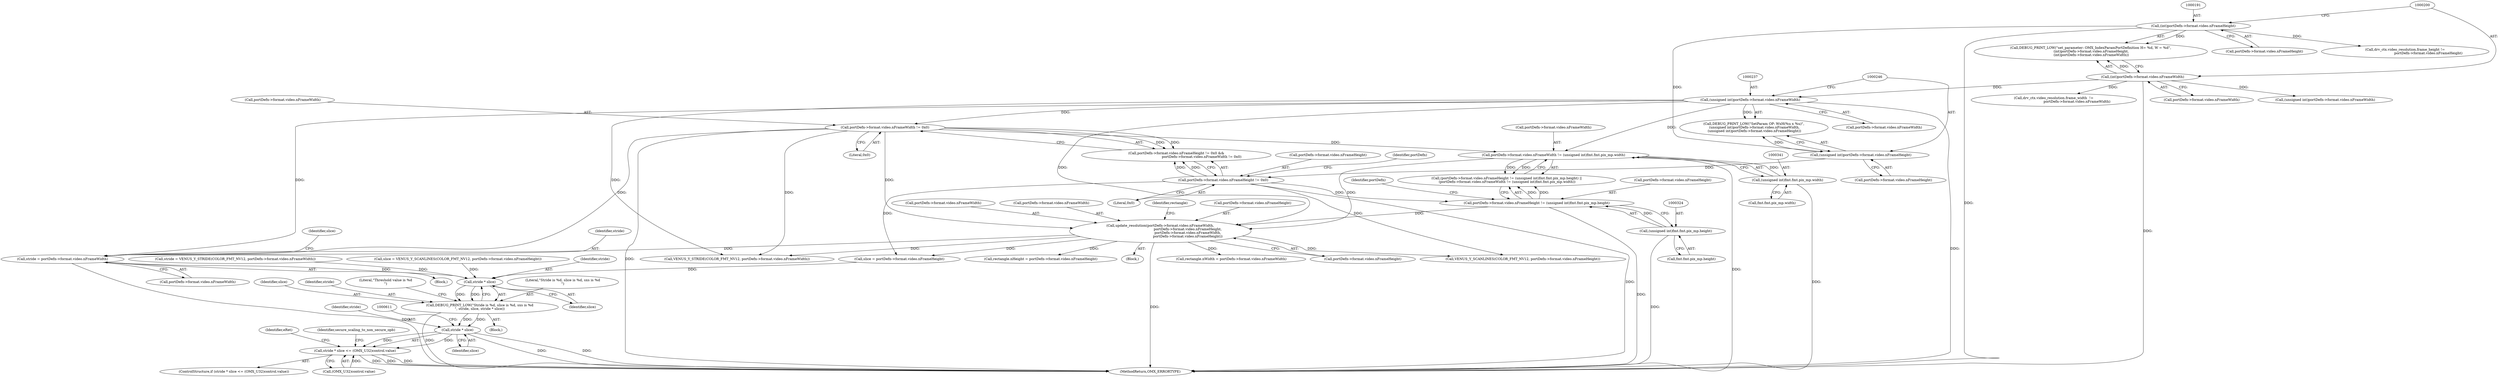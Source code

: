 digraph "0_Android_46e305be6e670a5a0041b0b4861122a0f1aabefa_2@pointer" {
"1000575" [label="(Call,stride = portDefn->format.video.nFrameWidth)"];
"1000236" [label="(Call,(unsigned int)portDefn->format.video.nFrameWidth)"];
"1000199" [label="(Call,(int)portDefn->format.video.nFrameWidth)"];
"1000265" [label="(Call,portDefn->format.video.nFrameWidth != 0x0)"];
"1000353" [label="(Call,update_resolution(portDefn->format.video.nFrameWidth,\n                                                   portDefn->format.video.nFrameHeight,\n                                                   portDefn->format.video.nFrameWidth,\n                                                   portDefn->format.video.nFrameHeight))"];
"1000332" [label="(Call,portDefn->format.video.nFrameWidth != (unsigned int)fmt.fmt.pix_mp.width)"];
"1000340" [label="(Call,(unsigned int)fmt.fmt.pix_mp.width)"];
"1000315" [label="(Call,portDefn->format.video.nFrameHeight != (unsigned int)fmt.fmt.pix_mp.height)"];
"1000256" [label="(Call,portDefn->format.video.nFrameHeight != 0x0)"];
"1000245" [label="(Call,(unsigned int)portDefn->format.video.nFrameHeight)"];
"1000190" [label="(Call,(int)portDefn->format.video.nFrameHeight)"];
"1000323" [label="(Call,(unsigned int)fmt.fmt.pix_mp.height)"];
"1000597" [label="(Call,stride * slice)"];
"1000593" [label="(Call,DEBUG_PRINT_LOW(\"Stride is %d, slice is %d, sxs is %d\n\", stride, slice, stride * slice))"];
"1000607" [label="(Call,stride * slice)"];
"1000606" [label="(Call,stride * slice <= (OMX_U32)control.value)"];
"1000605" [label="(ControlStructure,if (stride * slice <= (OMX_U32)control.value))"];
"1000255" [label="(Call,portDefn->format.video.nFrameHeight != 0x0 &&\n                                               portDefn->format.video.nFrameWidth != 0x0)"];
"1000576" [label="(Identifier,stride)"];
"1000361" [label="(Call,portDefn->format.video.nFrameHeight)"];
"1000190" [label="(Call,(int)portDefn->format.video.nFrameHeight)"];
"1000596" [label="(Identifier,slice)"];
"1000336" [label="(Identifier,portDefn)"];
"1000564" [label="(Call,VENUS_Y_SCANLINES(COLOR_FMT_NV12, portDefn->format.video.nFrameHeight))"];
"1000192" [label="(Call,portDefn->format.video.nFrameHeight)"];
"1000541" [label="(Block,)"];
"1000610" [label="(Call,(OMX_U32)control.value)"];
"1000575" [label="(Call,stride = portDefn->format.video.nFrameWidth)"];
"1000599" [label="(Identifier,slice)"];
"1000265" [label="(Call,portDefn->format.video.nFrameWidth != 0x0)"];
"1000598" [label="(Identifier,stride)"];
"1000585" [label="(Identifier,slice)"];
"1000584" [label="(Call,slice = portDefn->format.video.nFrameHeight)"];
"1000597" [label="(Call,stride * slice)"];
"1000608" [label="(Identifier,stride)"];
"1000368" [label="(Call,portDefn->format.video.nFrameWidth)"];
"1000342" [label="(Call,fmt.fmt.pix_mp.width)"];
"1000264" [label="(Literal,0x0)"];
"1000314" [label="(Call,(portDefn->format.video.nFrameHeight != (unsigned int)fmt.fmt.pix_mp.height) ||\n (portDefn->format.video.nFrameWidth != (unsigned int)fmt.fmt.pix_mp.width))"];
"1000648" [label="(Identifier,eRet)"];
"1000247" [label="(Call,portDefn->format.video.nFrameHeight)"];
"1000354" [label="(Call,portDefn->format.video.nFrameWidth)"];
"1000333" [label="(Call,portDefn->format.video.nFrameWidth)"];
"1000257" [label="(Call,portDefn->format.video.nFrameHeight)"];
"1000256" [label="(Call,portDefn->format.video.nFrameHeight != 0x0)"];
"1000269" [label="(Identifier,portDefn)"];
"1000266" [label="(Call,portDefn->format.video.nFrameWidth)"];
"1000315" [label="(Call,portDefn->format.video.nFrameHeight != (unsigned int)fmt.fmt.pix_mp.height)"];
"1000595" [label="(Identifier,stride)"];
"1000234" [label="(Call,DEBUG_PRINT_LOW(\"SetParam OP: WxH(%u x %u)\",\n (unsigned int)portDefn->format.video.nFrameWidth,\n (unsigned int)portDefn->format.video.nFrameHeight))"];
"1000606" [label="(Call,stride * slice <= (OMX_U32)control.value)"];
"1000392" [label="(Call,rectangle.nWidth = portDefn->format.video.nFrameWidth)"];
"1000609" [label="(Identifier,slice)"];
"1000601" [label="(Literal,\"Threshold value is %d\n\")"];
"1000236" [label="(Call,(unsigned int)portDefn->format.video.nFrameWidth)"];
"1000577" [label="(Call,portDefn->format.video.nFrameWidth)"];
"1000201" [label="(Call,portDefn->format.video.nFrameWidth)"];
"1001038" [label="(Call,(unsigned int)portDefn->format.video.nFrameWidth)"];
"1000375" [label="(Call,portDefn->format.video.nFrameHeight)"];
"1001009" [label="(Call,drv_ctx.video_resolution.frame_height !=\n                                           portDefn->format.video.nFrameHeight)"];
"1000593" [label="(Call,DEBUG_PRINT_LOW(\"Stride is %d, slice is %d, sxs is %d\n\", stride, slice, stride * slice))"];
"1000384" [label="(Identifier,rectangle)"];
"1000273" [label="(Literal,0x0)"];
"1000332" [label="(Call,portDefn->format.video.nFrameWidth != (unsigned int)fmt.fmt.pix_mp.width)"];
"1000553" [label="(Call,VENUS_Y_STRIDE(COLOR_FMT_NV12, portDefn->format.video.nFrameWidth))"];
"1000323" [label="(Call,(unsigned int)fmt.fmt.pix_mp.height)"];
"1000245" [label="(Call,(unsigned int)portDefn->format.video.nFrameHeight)"];
"1000551" [label="(Call,stride = VENUS_Y_STRIDE(COLOR_FMT_NV12, portDefn->format.video.nFrameWidth))"];
"1000607" [label="(Call,stride * slice)"];
"1000238" [label="(Call,portDefn->format.video.nFrameWidth)"];
"1000340" [label="(Call,(unsigned int)fmt.fmt.pix_mp.width)"];
"1000325" [label="(Call,fmt.fmt.pix_mp.height)"];
"1000574" [label="(Block,)"];
"1000617" [label="(Identifier,secure_scaling_to_non_secure_opb)"];
"1000188" [label="(Call,DEBUG_PRINT_LOW(\"set_parameter: OMX_IndexParamPortDefinition H= %d, W = %d\",\n (int)portDefn->format.video.nFrameHeight,\n (int)portDefn->format.video.nFrameWidth))"];
"1001022" [label="(Call,drv_ctx.video_resolution.frame_width  !=\n                                           portDefn->format.video.nFrameWidth)"];
"1000353" [label="(Call,update_resolution(portDefn->format.video.nFrameWidth,\n                                                   portDefn->format.video.nFrameHeight,\n                                                   portDefn->format.video.nFrameWidth,\n                                                   portDefn->format.video.nFrameHeight))"];
"1003158" [label="(MethodReturn,OMX_ERRORTYPE)"];
"1000562" [label="(Call,slice = VENUS_Y_SCANLINES(COLOR_FMT_NV12, portDefn->format.video.nFrameHeight))"];
"1000316" [label="(Call,portDefn->format.video.nFrameHeight)"];
"1000594" [label="(Literal,\"Stride is %d, slice is %d, sxs is %d\n\")"];
"1000199" [label="(Call,(int)portDefn->format.video.nFrameWidth)"];
"1000403" [label="(Call,rectangle.nHeight = portDefn->format.video.nFrameHeight)"];
"1000274" [label="(Block,)"];
"1000575" -> "1000574"  [label="AST: "];
"1000575" -> "1000577"  [label="CFG: "];
"1000576" -> "1000575"  [label="AST: "];
"1000577" -> "1000575"  [label="AST: "];
"1000585" -> "1000575"  [label="CFG: "];
"1000575" -> "1003158"  [label="DDG: "];
"1000236" -> "1000575"  [label="DDG: "];
"1000265" -> "1000575"  [label="DDG: "];
"1000353" -> "1000575"  [label="DDG: "];
"1000575" -> "1000597"  [label="DDG: "];
"1000236" -> "1000234"  [label="AST: "];
"1000236" -> "1000238"  [label="CFG: "];
"1000237" -> "1000236"  [label="AST: "];
"1000238" -> "1000236"  [label="AST: "];
"1000246" -> "1000236"  [label="CFG: "];
"1000236" -> "1003158"  [label="DDG: "];
"1000236" -> "1000234"  [label="DDG: "];
"1000199" -> "1000236"  [label="DDG: "];
"1000236" -> "1000265"  [label="DDG: "];
"1000236" -> "1000332"  [label="DDG: "];
"1000236" -> "1000353"  [label="DDG: "];
"1000236" -> "1000553"  [label="DDG: "];
"1000199" -> "1000188"  [label="AST: "];
"1000199" -> "1000201"  [label="CFG: "];
"1000200" -> "1000199"  [label="AST: "];
"1000201" -> "1000199"  [label="AST: "];
"1000188" -> "1000199"  [label="CFG: "];
"1000199" -> "1003158"  [label="DDG: "];
"1000199" -> "1000188"  [label="DDG: "];
"1000199" -> "1001022"  [label="DDG: "];
"1000199" -> "1001038"  [label="DDG: "];
"1000265" -> "1000255"  [label="AST: "];
"1000265" -> "1000273"  [label="CFG: "];
"1000266" -> "1000265"  [label="AST: "];
"1000273" -> "1000265"  [label="AST: "];
"1000255" -> "1000265"  [label="CFG: "];
"1000265" -> "1003158"  [label="DDG: "];
"1000265" -> "1000255"  [label="DDG: "];
"1000265" -> "1000255"  [label="DDG: "];
"1000265" -> "1000332"  [label="DDG: "];
"1000265" -> "1000353"  [label="DDG: "];
"1000265" -> "1000553"  [label="DDG: "];
"1000353" -> "1000274"  [label="AST: "];
"1000353" -> "1000375"  [label="CFG: "];
"1000354" -> "1000353"  [label="AST: "];
"1000361" -> "1000353"  [label="AST: "];
"1000368" -> "1000353"  [label="AST: "];
"1000375" -> "1000353"  [label="AST: "];
"1000384" -> "1000353"  [label="CFG: "];
"1000353" -> "1003158"  [label="DDG: "];
"1000332" -> "1000353"  [label="DDG: "];
"1000315" -> "1000353"  [label="DDG: "];
"1000353" -> "1000392"  [label="DDG: "];
"1000353" -> "1000403"  [label="DDG: "];
"1000353" -> "1000553"  [label="DDG: "];
"1000353" -> "1000564"  [label="DDG: "];
"1000353" -> "1000584"  [label="DDG: "];
"1000332" -> "1000314"  [label="AST: "];
"1000332" -> "1000340"  [label="CFG: "];
"1000333" -> "1000332"  [label="AST: "];
"1000340" -> "1000332"  [label="AST: "];
"1000314" -> "1000332"  [label="CFG: "];
"1000332" -> "1003158"  [label="DDG: "];
"1000332" -> "1000314"  [label="DDG: "];
"1000332" -> "1000314"  [label="DDG: "];
"1000340" -> "1000332"  [label="DDG: "];
"1000340" -> "1000342"  [label="CFG: "];
"1000341" -> "1000340"  [label="AST: "];
"1000342" -> "1000340"  [label="AST: "];
"1000340" -> "1003158"  [label="DDG: "];
"1000315" -> "1000314"  [label="AST: "];
"1000315" -> "1000323"  [label="CFG: "];
"1000316" -> "1000315"  [label="AST: "];
"1000323" -> "1000315"  [label="AST: "];
"1000336" -> "1000315"  [label="CFG: "];
"1000314" -> "1000315"  [label="CFG: "];
"1000315" -> "1003158"  [label="DDG: "];
"1000315" -> "1000314"  [label="DDG: "];
"1000315" -> "1000314"  [label="DDG: "];
"1000256" -> "1000315"  [label="DDG: "];
"1000323" -> "1000315"  [label="DDG: "];
"1000256" -> "1000255"  [label="AST: "];
"1000256" -> "1000264"  [label="CFG: "];
"1000257" -> "1000256"  [label="AST: "];
"1000264" -> "1000256"  [label="AST: "];
"1000269" -> "1000256"  [label="CFG: "];
"1000255" -> "1000256"  [label="CFG: "];
"1000256" -> "1003158"  [label="DDG: "];
"1000256" -> "1000255"  [label="DDG: "];
"1000256" -> "1000255"  [label="DDG: "];
"1000245" -> "1000256"  [label="DDG: "];
"1000256" -> "1000564"  [label="DDG: "];
"1000256" -> "1000584"  [label="DDG: "];
"1000245" -> "1000234"  [label="AST: "];
"1000245" -> "1000247"  [label="CFG: "];
"1000246" -> "1000245"  [label="AST: "];
"1000247" -> "1000245"  [label="AST: "];
"1000234" -> "1000245"  [label="CFG: "];
"1000245" -> "1000234"  [label="DDG: "];
"1000190" -> "1000245"  [label="DDG: "];
"1000190" -> "1000188"  [label="AST: "];
"1000190" -> "1000192"  [label="CFG: "];
"1000191" -> "1000190"  [label="AST: "];
"1000192" -> "1000190"  [label="AST: "];
"1000200" -> "1000190"  [label="CFG: "];
"1000190" -> "1003158"  [label="DDG: "];
"1000190" -> "1000188"  [label="DDG: "];
"1000190" -> "1001009"  [label="DDG: "];
"1000323" -> "1000325"  [label="CFG: "];
"1000324" -> "1000323"  [label="AST: "];
"1000325" -> "1000323"  [label="AST: "];
"1000323" -> "1003158"  [label="DDG: "];
"1000597" -> "1000593"  [label="AST: "];
"1000597" -> "1000599"  [label="CFG: "];
"1000598" -> "1000597"  [label="AST: "];
"1000599" -> "1000597"  [label="AST: "];
"1000593" -> "1000597"  [label="CFG: "];
"1000597" -> "1000593"  [label="DDG: "];
"1000597" -> "1000593"  [label="DDG: "];
"1000551" -> "1000597"  [label="DDG: "];
"1000562" -> "1000597"  [label="DDG: "];
"1000584" -> "1000597"  [label="DDG: "];
"1000593" -> "1000541"  [label="AST: "];
"1000594" -> "1000593"  [label="AST: "];
"1000595" -> "1000593"  [label="AST: "];
"1000596" -> "1000593"  [label="AST: "];
"1000601" -> "1000593"  [label="CFG: "];
"1000593" -> "1003158"  [label="DDG: "];
"1000593" -> "1000607"  [label="DDG: "];
"1000593" -> "1000607"  [label="DDG: "];
"1000607" -> "1000606"  [label="AST: "];
"1000607" -> "1000609"  [label="CFG: "];
"1000608" -> "1000607"  [label="AST: "];
"1000609" -> "1000607"  [label="AST: "];
"1000611" -> "1000607"  [label="CFG: "];
"1000607" -> "1003158"  [label="DDG: "];
"1000607" -> "1003158"  [label="DDG: "];
"1000607" -> "1000606"  [label="DDG: "];
"1000607" -> "1000606"  [label="DDG: "];
"1000606" -> "1000605"  [label="AST: "];
"1000606" -> "1000610"  [label="CFG: "];
"1000610" -> "1000606"  [label="AST: "];
"1000617" -> "1000606"  [label="CFG: "];
"1000648" -> "1000606"  [label="CFG: "];
"1000606" -> "1003158"  [label="DDG: "];
"1000606" -> "1003158"  [label="DDG: "];
"1000606" -> "1003158"  [label="DDG: "];
"1000610" -> "1000606"  [label="DDG: "];
}
